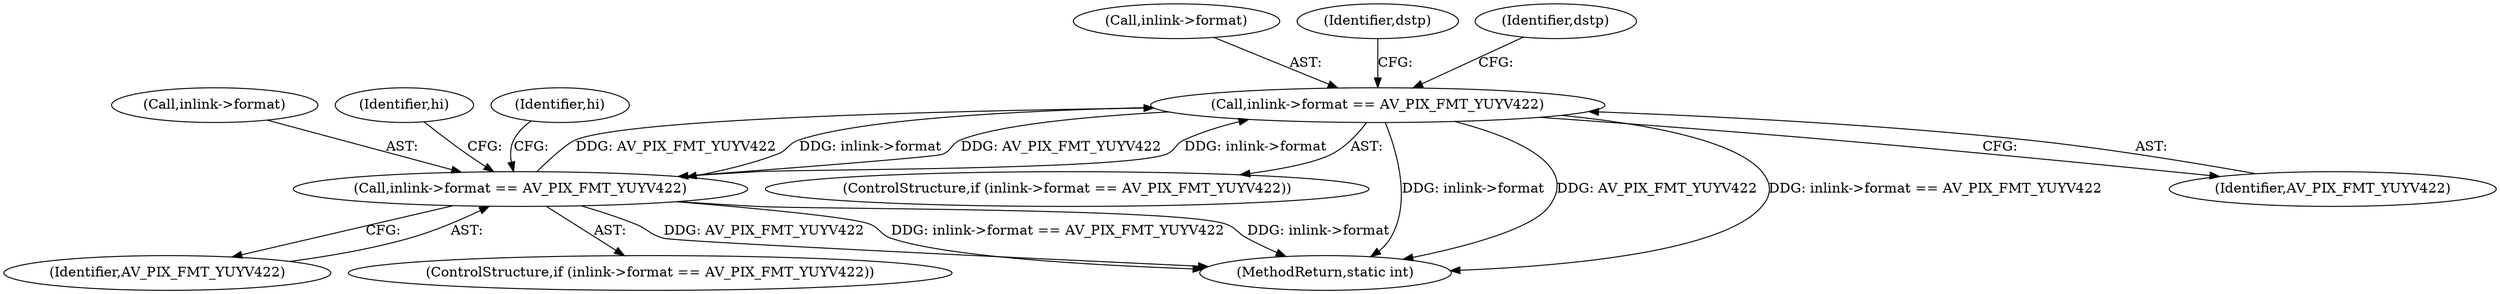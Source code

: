 digraph "0_FFmpeg_e43a0a232dbf6d3c161823c2e07c52e76227a1bc_5@pointer" {
"1000675" [label="(Call,inlink->format == AV_PIX_FMT_YUYV422)"];
"1000716" [label="(Call,inlink->format == AV_PIX_FMT_YUYV422)"];
"1000675" [label="(Call,inlink->format == AV_PIX_FMT_YUYV422)"];
"1000717" [label="(Call,inlink->format)"];
"1000675" [label="(Call,inlink->format == AV_PIX_FMT_YUYV422)"];
"1000715" [label="(ControlStructure,if (inlink->format == AV_PIX_FMT_YUYV422))"];
"1000676" [label="(Call,inlink->format)"];
"1000674" [label="(ControlStructure,if (inlink->format == AV_PIX_FMT_YUYV422))"];
"1000695" [label="(Identifier,dstp)"];
"1000716" [label="(Call,inlink->format == AV_PIX_FMT_YUYV422)"];
"1000736" [label="(Identifier,hi)"];
"1000723" [label="(Identifier,hi)"];
"1001153" [label="(MethodReturn,static int)"];
"1000679" [label="(Identifier,AV_PIX_FMT_YUYV422)"];
"1000720" [label="(Identifier,AV_PIX_FMT_YUYV422)"];
"1000683" [label="(Identifier,dstp)"];
"1000675" -> "1000674"  [label="AST: "];
"1000675" -> "1000679"  [label="CFG: "];
"1000676" -> "1000675"  [label="AST: "];
"1000679" -> "1000675"  [label="AST: "];
"1000683" -> "1000675"  [label="CFG: "];
"1000695" -> "1000675"  [label="CFG: "];
"1000675" -> "1001153"  [label="DDG: inlink->format"];
"1000675" -> "1001153"  [label="DDG: AV_PIX_FMT_YUYV422"];
"1000675" -> "1001153"  [label="DDG: inlink->format == AV_PIX_FMT_YUYV422"];
"1000716" -> "1000675"  [label="DDG: inlink->format"];
"1000716" -> "1000675"  [label="DDG: AV_PIX_FMT_YUYV422"];
"1000675" -> "1000716"  [label="DDG: inlink->format"];
"1000675" -> "1000716"  [label="DDG: AV_PIX_FMT_YUYV422"];
"1000716" -> "1000715"  [label="AST: "];
"1000716" -> "1000720"  [label="CFG: "];
"1000717" -> "1000716"  [label="AST: "];
"1000720" -> "1000716"  [label="AST: "];
"1000723" -> "1000716"  [label="CFG: "];
"1000736" -> "1000716"  [label="CFG: "];
"1000716" -> "1001153"  [label="DDG: inlink->format == AV_PIX_FMT_YUYV422"];
"1000716" -> "1001153"  [label="DDG: inlink->format"];
"1000716" -> "1001153"  [label="DDG: AV_PIX_FMT_YUYV422"];
}
